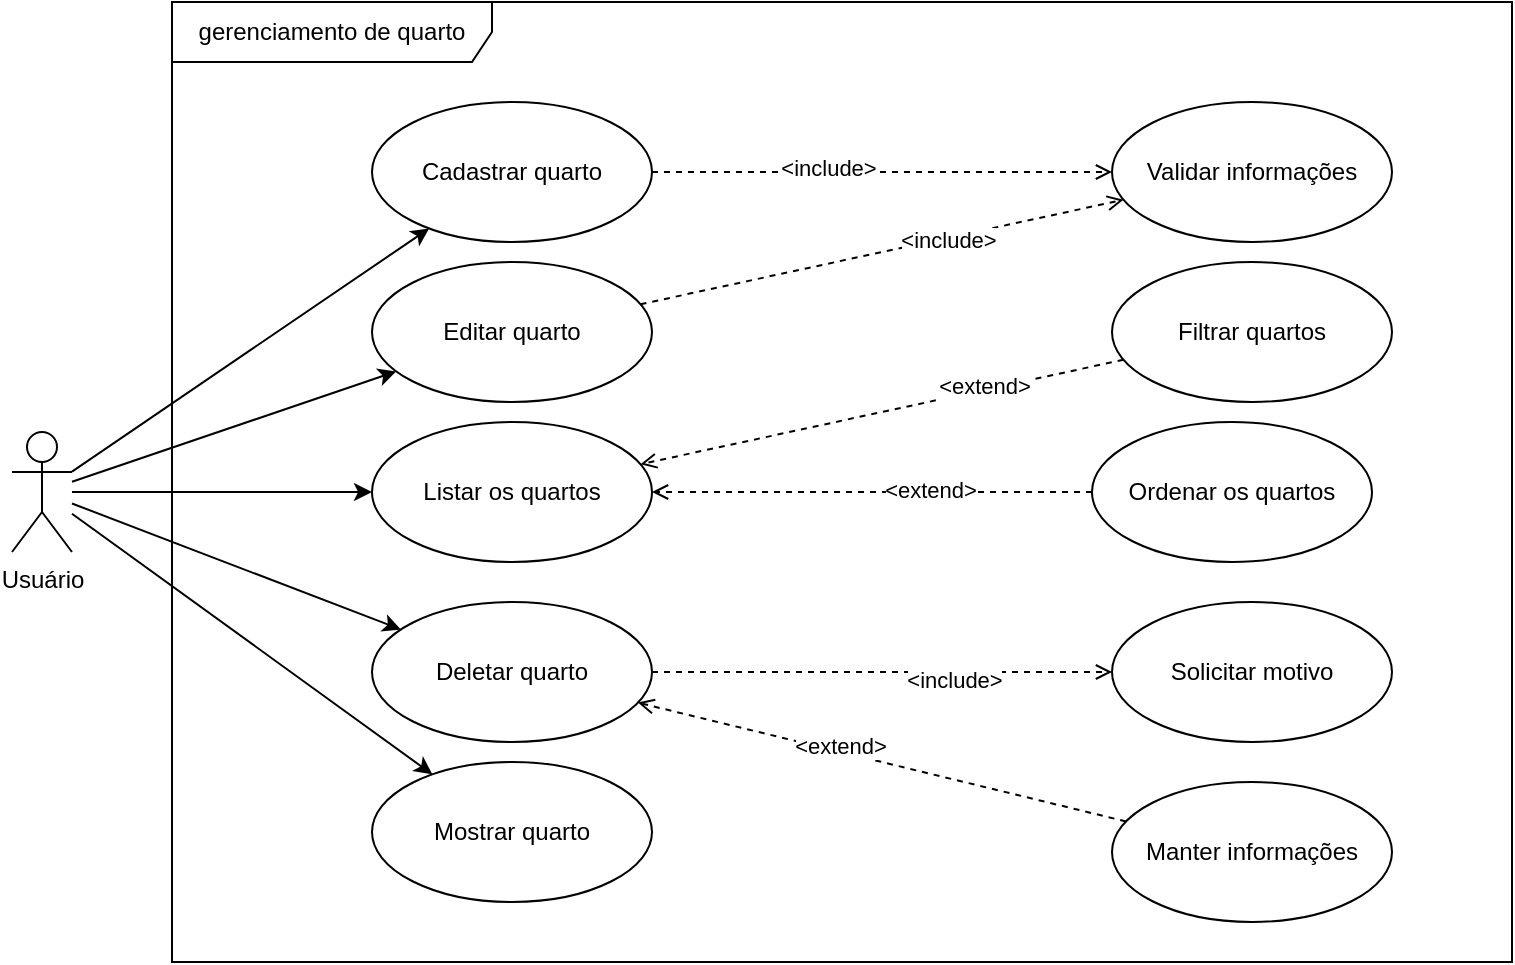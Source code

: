 <mxfile>
    <diagram id="IihroFf4r81Qwz1oh6au" name="Page-1">
        <mxGraphModel dx="989" dy="524" grid="1" gridSize="10" guides="1" tooltips="1" connect="1" arrows="1" fold="1" page="1" pageScale="1" pageWidth="827" pageHeight="1169" math="0" shadow="0">
            <root>
                <mxCell id="0"/>
                <mxCell id="1" parent="0"/>
                <mxCell id="11" style="edgeStyle=none;html=1;" edge="1" parent="1" source="3" target="10">
                    <mxGeometry relative="1" as="geometry"/>
                </mxCell>
                <mxCell id="13" style="edgeStyle=none;html=1;" edge="1" parent="1" source="3" target="12">
                    <mxGeometry relative="1" as="geometry"/>
                </mxCell>
                <mxCell id="19" style="edgeStyle=none;html=1;endArrow=classic;endFill=1;" edge="1" parent="1" source="3" target="18">
                    <mxGeometry relative="1" as="geometry"/>
                </mxCell>
                <mxCell id="32" style="edgeStyle=none;html=1;endArrow=classic;endFill=1;" edge="1" parent="1" source="3" target="24">
                    <mxGeometry relative="1" as="geometry"/>
                </mxCell>
                <mxCell id="33" style="edgeStyle=none;html=1;endArrow=classic;endFill=1;" edge="1" parent="1" source="3" target="27">
                    <mxGeometry relative="1" as="geometry"/>
                </mxCell>
                <mxCell id="3" value="Usuário" style="shape=umlActor;verticalLabelPosition=bottom;verticalAlign=top;html=1;" vertex="1" parent="1">
                    <mxGeometry x="40" y="295" width="30" height="60" as="geometry"/>
                </mxCell>
                <mxCell id="4" value="gerenciamento de quarto" style="shape=umlFrame;whiteSpace=wrap;html=1;width=160;height=30;" vertex="1" parent="1">
                    <mxGeometry x="120" y="80" width="670" height="480" as="geometry"/>
                </mxCell>
                <mxCell id="21" style="edgeStyle=none;html=1;endArrow=open;endFill=0;dashed=1;" edge="1" parent="1" source="10" target="20">
                    <mxGeometry relative="1" as="geometry"/>
                </mxCell>
                <mxCell id="34" value="&amp;lt;include&amp;gt;" style="edgeLabel;html=1;align=center;verticalAlign=middle;resizable=0;points=[];" vertex="1" connectable="0" parent="21">
                    <mxGeometry x="-0.236" y="2" relative="1" as="geometry">
                        <mxPoint as="offset"/>
                    </mxGeometry>
                </mxCell>
                <mxCell id="10" value="Cadastrar quarto" style="ellipse;whiteSpace=wrap;html=1;" vertex="1" parent="1">
                    <mxGeometry x="220" y="130" width="140" height="70" as="geometry"/>
                </mxCell>
                <mxCell id="12" value="Listar os quartos" style="ellipse;whiteSpace=wrap;html=1;" vertex="1" parent="1">
                    <mxGeometry x="220" y="290" width="140" height="70" as="geometry"/>
                </mxCell>
                <mxCell id="16" style="edgeStyle=none;html=1;dashed=1;endArrow=open;endFill=0;" edge="1" parent="1" source="14" target="12">
                    <mxGeometry relative="1" as="geometry"/>
                </mxCell>
                <mxCell id="36" value="&amp;lt;extend&amp;gt;" style="edgeLabel;html=1;align=center;verticalAlign=middle;resizable=0;points=[];" vertex="1" connectable="0" parent="16">
                    <mxGeometry x="-0.424" y="-2" relative="1" as="geometry">
                        <mxPoint as="offset"/>
                    </mxGeometry>
                </mxCell>
                <mxCell id="14" value="Filtrar quartos" style="ellipse;whiteSpace=wrap;html=1;" vertex="1" parent="1">
                    <mxGeometry x="590" y="210" width="140" height="70" as="geometry"/>
                </mxCell>
                <mxCell id="17" style="edgeStyle=none;html=1;dashed=1;endArrow=open;endFill=0;" edge="1" parent="1" source="15" target="12">
                    <mxGeometry relative="1" as="geometry"/>
                </mxCell>
                <mxCell id="37" value="&amp;lt;extend&amp;gt;" style="edgeLabel;html=1;align=center;verticalAlign=middle;resizable=0;points=[];" vertex="1" connectable="0" parent="17">
                    <mxGeometry x="-0.263" y="-1" relative="1" as="geometry">
                        <mxPoint as="offset"/>
                    </mxGeometry>
                </mxCell>
                <mxCell id="15" value="Ordenar os quartos" style="ellipse;whiteSpace=wrap;html=1;" vertex="1" parent="1">
                    <mxGeometry x="580" y="290" width="140" height="70" as="geometry"/>
                </mxCell>
                <mxCell id="22" style="edgeStyle=none;html=1;dashed=1;endArrow=open;endFill=0;" edge="1" parent="1" source="18" target="20">
                    <mxGeometry relative="1" as="geometry"/>
                </mxCell>
                <mxCell id="35" value="&amp;lt;include&amp;gt;" style="edgeLabel;html=1;align=center;verticalAlign=middle;resizable=0;points=[];" vertex="1" connectable="0" parent="22">
                    <mxGeometry x="0.271" y="-1" relative="1" as="geometry">
                        <mxPoint as="offset"/>
                    </mxGeometry>
                </mxCell>
                <mxCell id="18" value="Editar quarto" style="ellipse;whiteSpace=wrap;html=1;" vertex="1" parent="1">
                    <mxGeometry x="220" y="210" width="140" height="70" as="geometry"/>
                </mxCell>
                <mxCell id="20" value="Validar informações" style="ellipse;whiteSpace=wrap;html=1;" vertex="1" parent="1">
                    <mxGeometry x="590" y="130" width="140" height="70" as="geometry"/>
                </mxCell>
                <mxCell id="29" style="edgeStyle=none;html=1;dashed=1;endArrow=open;endFill=0;" edge="1" parent="1" source="24" target="25">
                    <mxGeometry relative="1" as="geometry"/>
                </mxCell>
                <mxCell id="38" value="&amp;lt;include&amp;gt;" style="edgeLabel;html=1;align=center;verticalAlign=middle;resizable=0;points=[];" vertex="1" connectable="0" parent="29">
                    <mxGeometry x="0.315" y="-4" relative="1" as="geometry">
                        <mxPoint as="offset"/>
                    </mxGeometry>
                </mxCell>
                <mxCell id="24" value="Deletar quarto" style="ellipse;whiteSpace=wrap;html=1;" vertex="1" parent="1">
                    <mxGeometry x="220" y="380" width="140" height="70" as="geometry"/>
                </mxCell>
                <mxCell id="25" value="Solicitar motivo" style="ellipse;whiteSpace=wrap;html=1;" vertex="1" parent="1">
                    <mxGeometry x="590" y="380" width="140" height="70" as="geometry"/>
                </mxCell>
                <mxCell id="30" style="edgeStyle=none;html=1;dashed=1;endArrow=open;endFill=0;" edge="1" parent="1" source="26" target="24">
                    <mxGeometry relative="1" as="geometry"/>
                </mxCell>
                <mxCell id="39" value="&amp;lt;extend&amp;gt;" style="edgeLabel;html=1;align=center;verticalAlign=middle;resizable=0;points=[];" vertex="1" connectable="0" parent="30">
                    <mxGeometry x="0.179" y="-3" relative="1" as="geometry">
                        <mxPoint as="offset"/>
                    </mxGeometry>
                </mxCell>
                <mxCell id="26" value="Manter informações" style="ellipse;whiteSpace=wrap;html=1;" vertex="1" parent="1">
                    <mxGeometry x="590" y="470" width="140" height="70" as="geometry"/>
                </mxCell>
                <mxCell id="27" value="Mostrar quarto" style="ellipse;whiteSpace=wrap;html=1;" vertex="1" parent="1">
                    <mxGeometry x="220" y="460" width="140" height="70" as="geometry"/>
                </mxCell>
            </root>
        </mxGraphModel>
    </diagram>
</mxfile>